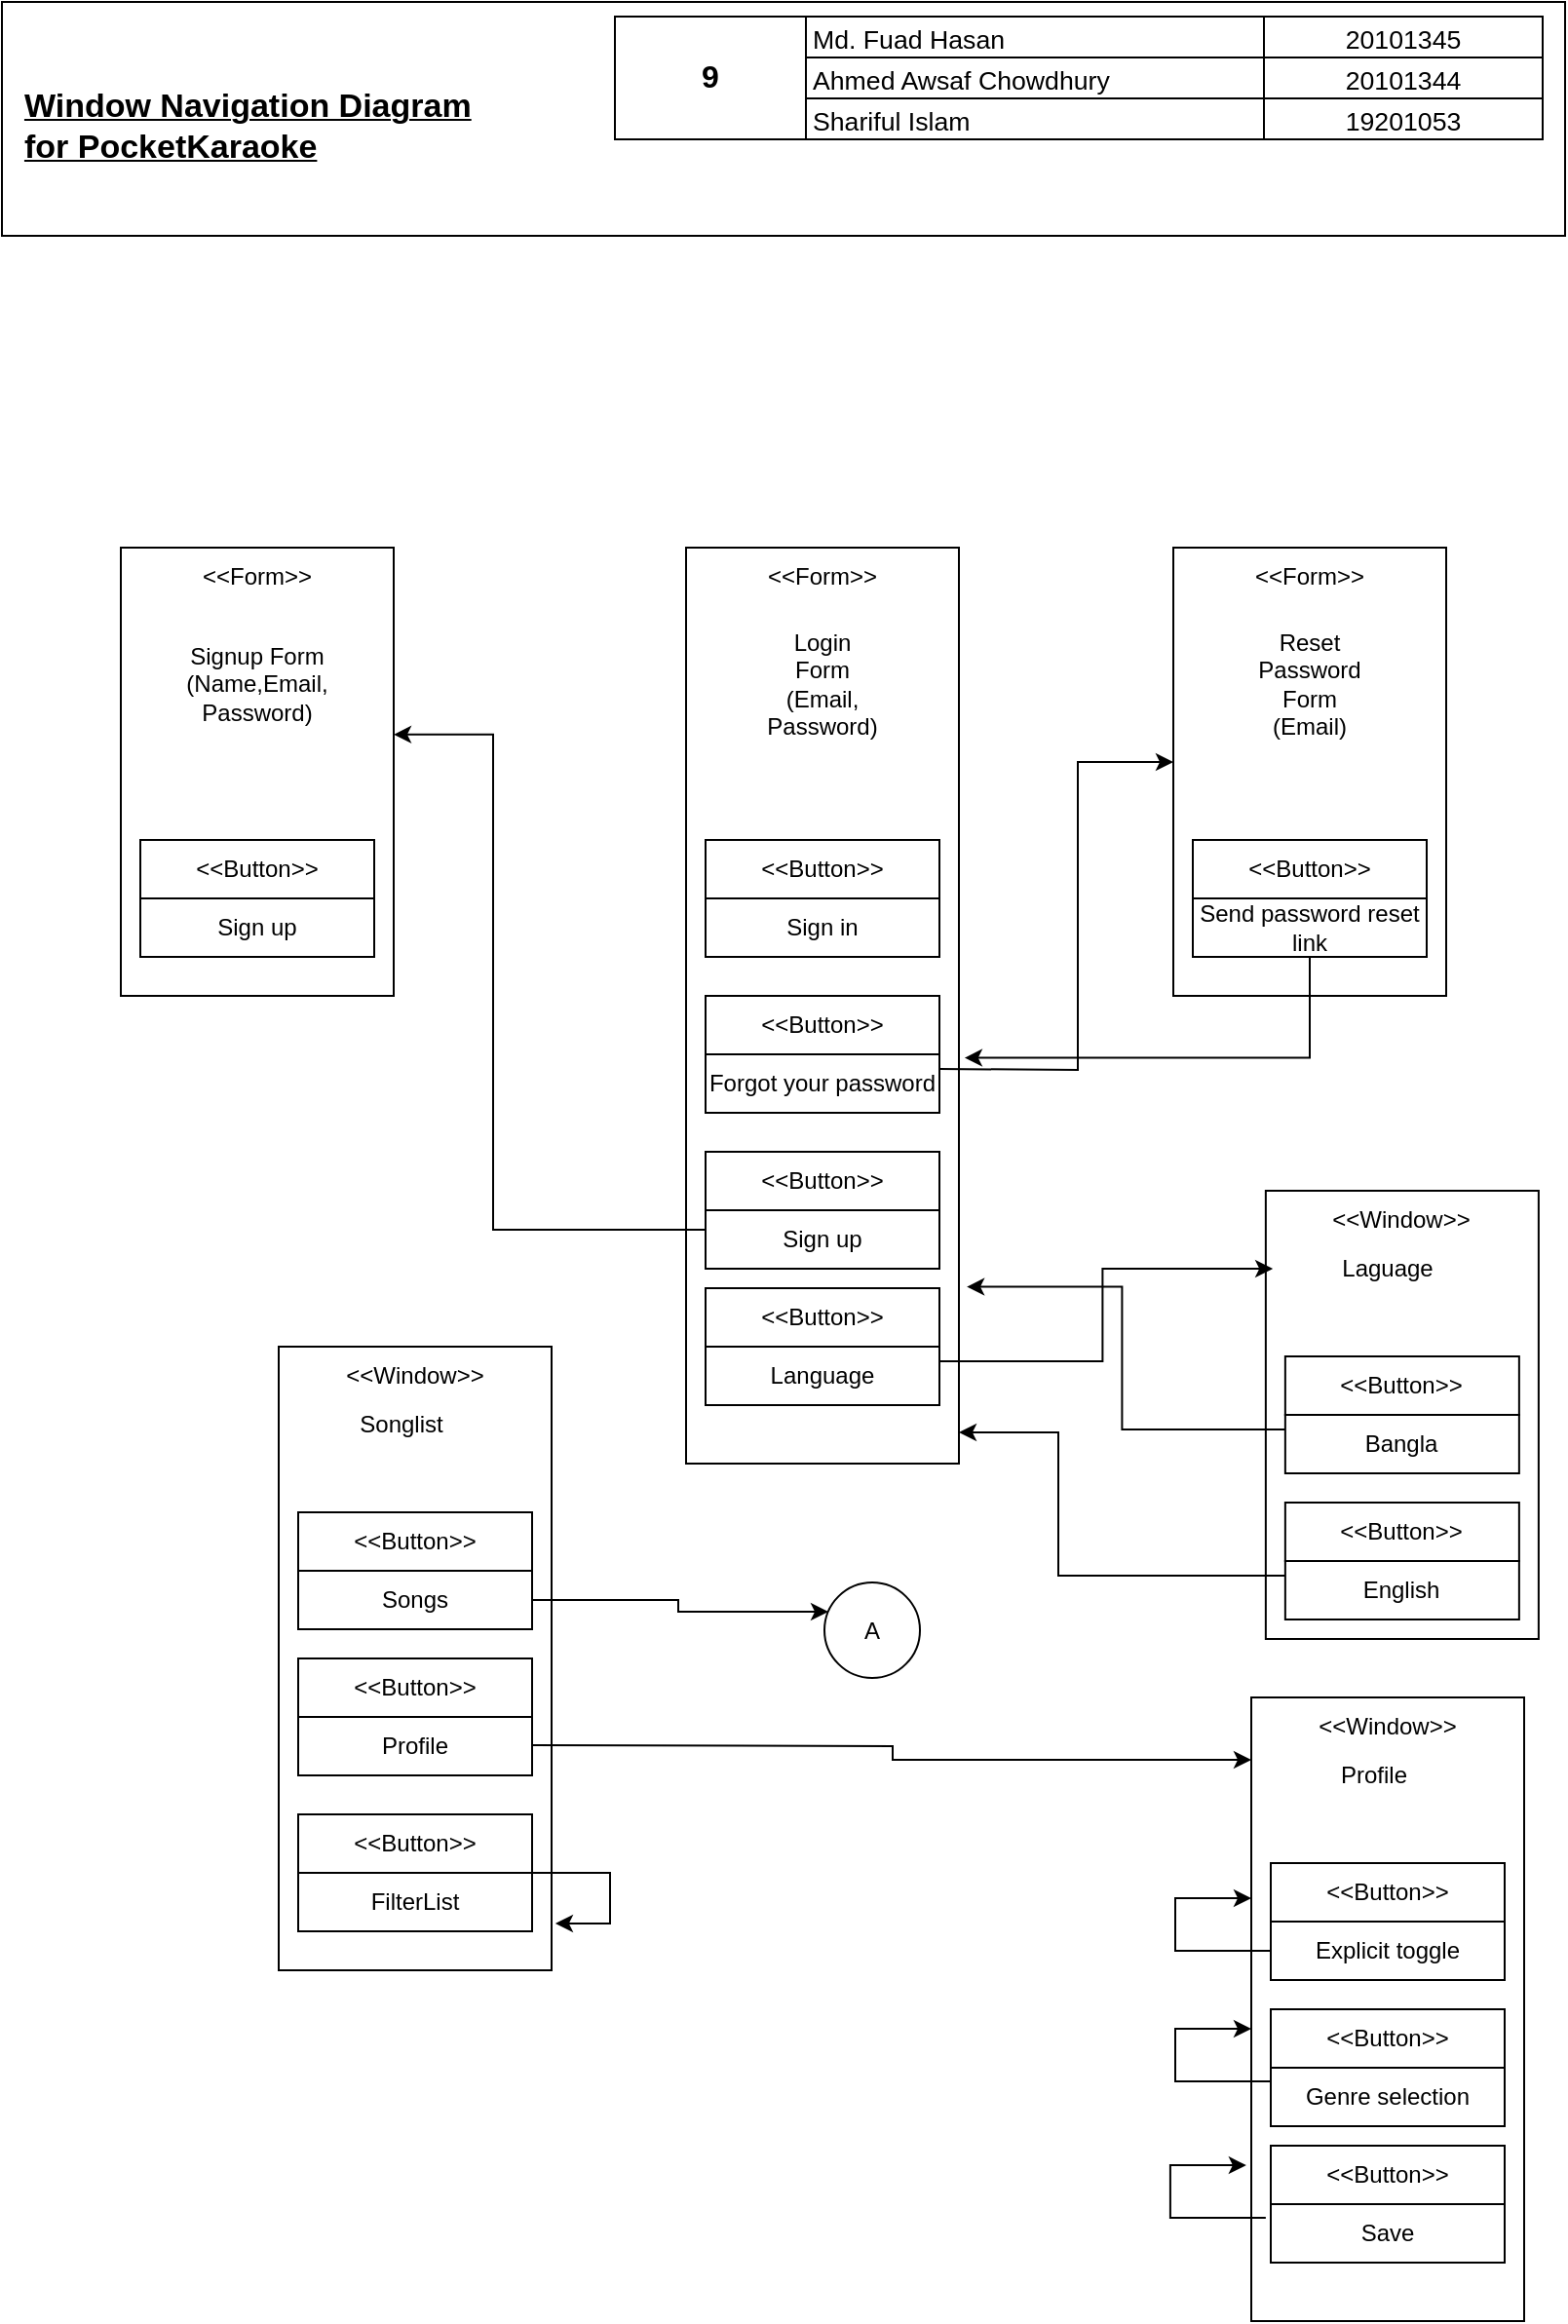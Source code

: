 <mxfile version="17.4.5" type="github">
  <diagram id="owH88kbiLFVOIeeBzZcx" name="Page-1">
    <mxGraphModel dx="868" dy="482" grid="1" gridSize="10" guides="1" tooltips="1" connect="1" arrows="1" fold="1" page="1" pageScale="1" pageWidth="850" pageHeight="1100" math="0" shadow="0">
      <root>
        <mxCell id="0" />
        <mxCell id="1" parent="0" />
        <mxCell id="UJMOczX7DfV2FB-4b8eR-1" value="&lt;div align=&quot;left&quot;&gt;&lt;u&gt;&lt;b&gt;&lt;font style=&quot;font-size: 17px&quot;&gt;&lt;br&gt;&lt;/font&gt;&lt;/b&gt;&lt;/u&gt;&lt;/div&gt;&lt;div align=&quot;left&quot;&gt;&lt;u&gt;&lt;b&gt;&lt;font style=&quot;font-size: 17px&quot;&gt;&lt;br&gt;&lt;/font&gt;&lt;/b&gt;&lt;/u&gt;&lt;/div&gt;&lt;div align=&quot;left&quot;&gt;&lt;u&gt;&lt;b&gt;&lt;font style=&quot;font-size: 17px&quot;&gt;&lt;/font&gt;&lt;/b&gt;&lt;/u&gt;&lt;b&gt;&lt;font style=&quot;font-size: 17px&quot;&gt;&lt;span style=&quot;white-space: pre&quot;&gt;&lt;span style=&quot;white-space: pre&quot;&gt; &lt;/span&gt; &lt;/span&gt;&lt;/font&gt;&lt;/b&gt;&lt;u&gt;&lt;b&gt;&lt;font style=&quot;font-size: 17px&quot;&gt;Window Navigation Diagram&lt;/font&gt;&lt;/b&gt;&lt;/u&gt;&lt;/div&gt;&lt;div align=&quot;left&quot;&gt;&lt;u&gt;&lt;b&gt;&lt;font style=&quot;font-size: 17px&quot;&gt;&lt;/font&gt;&lt;/b&gt;&lt;/u&gt;&lt;b&gt;&lt;font style=&quot;font-size: 17px&quot;&gt;&lt;span style=&quot;white-space: pre&quot;&gt;&lt;span style=&quot;white-space: pre&quot;&gt; &lt;/span&gt; &lt;/span&gt;&lt;/font&gt;&lt;/b&gt;&lt;u&gt;&lt;b&gt;&lt;font style=&quot;font-size: 17px&quot;&gt;for PocketKaraoke&lt;/font&gt;&lt;/b&gt;&lt;/u&gt;&lt;/div&gt;&lt;div align=&quot;left&quot;&gt;&lt;br&gt;&lt;/div&gt;&lt;div align=&quot;left&quot;&gt;&lt;br&gt;&lt;/div&gt;&lt;div align=&quot;left&quot;&gt;&lt;br&gt;&lt;/div&gt;" style="rounded=0;whiteSpace=wrap;html=1;fontSize=9;fillColor=none;align=left;" parent="1" vertex="1">
          <mxGeometry x="8" y="10" width="802" height="120" as="geometry" />
        </mxCell>
        <mxCell id="UJMOczX7DfV2FB-4b8eR-2" value="&lt;table dir=&quot;ltr&quot; style=&quot;table-layout: fixed ; font-size: 10pt ; font-family: &amp;quot;arial&amp;quot; ; width: 0px ; border-collapse: collapse ; border: none&quot; cellspacing=&quot;0&quot; cellpadding=&quot;0&quot; border=&quot;1&quot;&gt;&lt;colgroup&gt;&lt;col width=&quot;98&quot;&gt;&lt;col width=&quot;235&quot;&gt;&lt;col width=&quot;143&quot;&gt;&lt;/colgroup&gt;&lt;tbody&gt;&lt;tr style=&quot;height: 21px&quot;&gt;&lt;td style=&quot;border-color: rgb(0, 0, 0); border-style: solid; border-width: 1px; overflow: hidden; padding: 0px 3px; vertical-align: middle; font-size: 12pt; font-weight: bold; overflow-wrap: break-word; text-align: center;&quot; rowspan=&quot;3&quot; colspan=&quot;1&quot;&gt;&lt;span&gt;&lt;div style=&quot;max-height: 63px&quot;&gt;9&lt;/div&gt;&lt;/span&gt;&lt;/td&gt;&lt;td style=&quot;border-top: 1px solid rgb(0, 0, 0); border-right: 1px solid rgb(0, 0, 0); border-bottom: 1px solid rgb(0, 0, 0); overflow: hidden; padding: 0px 3px; vertical-align: bottom; overflow-wrap: break-word;&quot;&gt;Md. Fuad Hasan&lt;/td&gt;&lt;td style=&quot;border-top: 1px solid rgb(0, 0, 0); border-right: 1px solid rgb(0, 0, 0); border-bottom: 1px solid rgb(0, 0, 0); overflow: hidden; padding: 0px 3px; vertical-align: bottom; overflow-wrap: break-word; text-align: center;&quot;&gt;20101345&lt;/td&gt;&lt;/tr&gt;&lt;tr style=&quot;height: 21px&quot;&gt;&lt;td style=&quot;border-right: 1px solid rgb(0, 0, 0); border-bottom: 1px solid rgb(0, 0, 0); overflow: hidden; padding: 0px 3px; vertical-align: bottom; overflow-wrap: break-word;&quot;&gt;Ahmed Awsaf Chowdhury&lt;/td&gt;&lt;td style=&quot;border-right: 1px solid rgb(0, 0, 0); border-bottom: 1px solid rgb(0, 0, 0); overflow: hidden; padding: 0px 3px; vertical-align: bottom; overflow-wrap: break-word; text-align: center;&quot;&gt;20101344&lt;/td&gt;&lt;/tr&gt;&lt;tr style=&quot;height: 21px&quot;&gt;&lt;td style=&quot;border-right: 1px solid rgb(0, 0, 0); border-bottom: 1px solid rgb(0, 0, 0); overflow: hidden; padding: 0px 3px; vertical-align: bottom; overflow-wrap: break-word;&quot;&gt;Shariful Islam&lt;/td&gt;&lt;td style=&quot;border-right: 1px solid rgb(0, 0, 0); border-bottom: 1px solid rgb(0, 0, 0); overflow: hidden; padding: 0px 3px; vertical-align: bottom; overflow-wrap: break-word; text-align: center;&quot;&gt;19201053&lt;/td&gt;&lt;/tr&gt;&lt;/tbody&gt;&lt;/table&gt;" style="text;whiteSpace=wrap;html=1;" parent="1" vertex="1">
          <mxGeometry x="320.0" y="10" width="476.43" height="80" as="geometry" />
        </mxCell>
        <mxCell id="ohhDE87T0RinIK9Tm88y-26" value="" style="rounded=0;whiteSpace=wrap;html=1;" vertex="1" parent="1">
          <mxGeometry x="359" y="290" width="140" height="470" as="geometry" />
        </mxCell>
        <mxCell id="ohhDE87T0RinIK9Tm88y-25" style="edgeStyle=orthogonalEdgeStyle;rounded=0;orthogonalLoop=1;jettySize=auto;html=1;exitX=0;exitY=0.25;exitDx=0;exitDy=0;entryX=1;entryY=0.417;entryDx=0;entryDy=0;entryPerimeter=0;" edge="1" parent="1" source="ohhDE87T0RinIK9Tm88y-34" target="ohhDE87T0RinIK9Tm88y-35">
          <mxGeometry relative="1" as="geometry">
            <Array as="points">
              <mxPoint x="369" y="640" />
              <mxPoint x="260" y="640" />
              <mxPoint x="260" y="386" />
            </Array>
          </mxGeometry>
        </mxCell>
        <mxCell id="ohhDE87T0RinIK9Tm88y-27" value="&amp;lt;&amp;lt;Form&amp;gt;&amp;gt;" style="text;html=1;strokeColor=none;fillColor=none;align=center;verticalAlign=middle;whiteSpace=wrap;rounded=0;" vertex="1" parent="1">
          <mxGeometry x="399" y="290" width="60" height="30" as="geometry" />
        </mxCell>
        <mxCell id="ohhDE87T0RinIK9Tm88y-28" value="&amp;lt;&amp;lt;Button&amp;gt;&amp;gt;" style="rounded=0;whiteSpace=wrap;html=1;" vertex="1" parent="1">
          <mxGeometry x="369" y="440" width="120" height="30" as="geometry" />
        </mxCell>
        <mxCell id="ohhDE87T0RinIK9Tm88y-29" value="Sign in" style="rounded=0;whiteSpace=wrap;html=1;" vertex="1" parent="1">
          <mxGeometry x="369" y="470" width="120" height="30" as="geometry" />
        </mxCell>
        <mxCell id="ohhDE87T0RinIK9Tm88y-30" value="&amp;lt;&amp;lt;Button&amp;gt;&amp;gt;" style="rounded=0;whiteSpace=wrap;html=1;" vertex="1" parent="1">
          <mxGeometry x="369" y="520" width="120" height="30" as="geometry" />
        </mxCell>
        <mxCell id="ohhDE87T0RinIK9Tm88y-31" value="Forgot your password" style="rounded=0;whiteSpace=wrap;html=1;" vertex="1" parent="1">
          <mxGeometry x="369" y="550" width="120" height="30" as="geometry" />
        </mxCell>
        <mxCell id="ohhDE87T0RinIK9Tm88y-32" value="&lt;div&gt;Login Form&lt;/div&gt;&lt;div&gt;(Email, Password)&lt;br&gt;&lt;/div&gt;" style="text;html=1;strokeColor=none;fillColor=none;align=center;verticalAlign=middle;whiteSpace=wrap;rounded=0;" vertex="1" parent="1">
          <mxGeometry x="399" y="330" width="60" height="60" as="geometry" />
        </mxCell>
        <mxCell id="ohhDE87T0RinIK9Tm88y-33" value="&amp;lt;&amp;lt;Button&amp;gt;&amp;gt;" style="rounded=0;whiteSpace=wrap;html=1;" vertex="1" parent="1">
          <mxGeometry x="369" y="600" width="120" height="30" as="geometry" />
        </mxCell>
        <mxCell id="ohhDE87T0RinIK9Tm88y-34" value="Sign up" style="rounded=0;whiteSpace=wrap;html=1;" vertex="1" parent="1">
          <mxGeometry x="369" y="630" width="120" height="30" as="geometry" />
        </mxCell>
        <mxCell id="ohhDE87T0RinIK9Tm88y-35" value="" style="rounded=0;whiteSpace=wrap;html=1;" vertex="1" parent="1">
          <mxGeometry x="69" y="290" width="140" height="230" as="geometry" />
        </mxCell>
        <mxCell id="ohhDE87T0RinIK9Tm88y-36" value="&amp;lt;&amp;lt;Form&amp;gt;&amp;gt;" style="text;html=1;strokeColor=none;fillColor=none;align=center;verticalAlign=middle;whiteSpace=wrap;rounded=0;" vertex="1" parent="1">
          <mxGeometry x="109" y="290" width="60" height="30" as="geometry" />
        </mxCell>
        <mxCell id="ohhDE87T0RinIK9Tm88y-37" value="&amp;lt;&amp;lt;Button&amp;gt;&amp;gt;" style="rounded=0;whiteSpace=wrap;html=1;" vertex="1" parent="1">
          <mxGeometry x="79" y="440" width="120" height="30" as="geometry" />
        </mxCell>
        <mxCell id="ohhDE87T0RinIK9Tm88y-38" value="Sign up" style="rounded=0;whiteSpace=wrap;html=1;" vertex="1" parent="1">
          <mxGeometry x="79" y="470" width="120" height="30" as="geometry" />
        </mxCell>
        <mxCell id="ohhDE87T0RinIK9Tm88y-39" value="&lt;div&gt;Signup Form&lt;/div&gt;&lt;div&gt;(Name,Email, Password)&lt;br&gt;&lt;/div&gt;" style="text;html=1;strokeColor=none;fillColor=none;align=center;verticalAlign=middle;whiteSpace=wrap;rounded=0;" vertex="1" parent="1">
          <mxGeometry x="109" y="330" width="60" height="60" as="geometry" />
        </mxCell>
        <mxCell id="ohhDE87T0RinIK9Tm88y-43" value="" style="rounded=0;whiteSpace=wrap;html=1;" vertex="1" parent="1">
          <mxGeometry x="609" y="290" width="140" height="230" as="geometry" />
        </mxCell>
        <mxCell id="ohhDE87T0RinIK9Tm88y-44" value="&amp;lt;&amp;lt;Form&amp;gt;&amp;gt;" style="text;html=1;strokeColor=none;fillColor=none;align=center;verticalAlign=middle;whiteSpace=wrap;rounded=0;" vertex="1" parent="1">
          <mxGeometry x="649" y="290" width="60" height="30" as="geometry" />
        </mxCell>
        <mxCell id="ohhDE87T0RinIK9Tm88y-45" value="&amp;lt;&amp;lt;Button&amp;gt;&amp;gt;" style="rounded=0;whiteSpace=wrap;html=1;" vertex="1" parent="1">
          <mxGeometry x="619" y="440" width="120" height="30" as="geometry" />
        </mxCell>
        <mxCell id="ohhDE87T0RinIK9Tm88y-46" value="Send password reset link" style="rounded=0;whiteSpace=wrap;html=1;" vertex="1" parent="1">
          <mxGeometry x="619" y="470" width="120" height="30" as="geometry" />
        </mxCell>
        <mxCell id="ohhDE87T0RinIK9Tm88y-47" value="&lt;div&gt;Reset Password Form&lt;/div&gt;&lt;div&gt;(Email)&lt;br&gt;&lt;/div&gt;" style="text;html=1;strokeColor=none;fillColor=none;align=center;verticalAlign=middle;whiteSpace=wrap;rounded=0;" vertex="1" parent="1">
          <mxGeometry x="649" y="330" width="60" height="60" as="geometry" />
        </mxCell>
        <mxCell id="ohhDE87T0RinIK9Tm88y-48" value="" style="endArrow=classic;html=1;rounded=0;exitX=1;exitY=0.25;exitDx=0;exitDy=0;" edge="1" parent="1" source="ohhDE87T0RinIK9Tm88y-31">
          <mxGeometry width="50" height="50" relative="1" as="geometry">
            <mxPoint x="490" y="480" as="sourcePoint" />
            <mxPoint x="609" y="400" as="targetPoint" />
            <Array as="points">
              <mxPoint x="560" y="558" />
              <mxPoint x="560" y="400" />
            </Array>
          </mxGeometry>
        </mxCell>
        <mxCell id="ohhDE87T0RinIK9Tm88y-49" value="&amp;lt;&amp;lt;Button&amp;gt;&amp;gt;" style="rounded=0;whiteSpace=wrap;html=1;" vertex="1" parent="1">
          <mxGeometry x="369" y="670" width="120" height="30" as="geometry" />
        </mxCell>
        <mxCell id="ohhDE87T0RinIK9Tm88y-50" value="Language" style="rounded=0;whiteSpace=wrap;html=1;" vertex="1" parent="1">
          <mxGeometry x="369" y="700" width="120" height="30" as="geometry" />
        </mxCell>
        <mxCell id="ohhDE87T0RinIK9Tm88y-42" style="edgeStyle=orthogonalEdgeStyle;rounded=0;orthogonalLoop=1;jettySize=auto;html=1;exitX=0.5;exitY=1;exitDx=0;exitDy=0;entryX=1.021;entryY=0.557;entryDx=0;entryDy=0;entryPerimeter=0;" edge="1" parent="1" source="ohhDE87T0RinIK9Tm88y-46" target="ohhDE87T0RinIK9Tm88y-26">
          <mxGeometry relative="1" as="geometry" />
        </mxCell>
        <mxCell id="ohhDE87T0RinIK9Tm88y-53" value="" style="rounded=0;whiteSpace=wrap;html=1;" vertex="1" parent="1">
          <mxGeometry x="656.43" y="620" width="140" height="230" as="geometry" />
        </mxCell>
        <mxCell id="ohhDE87T0RinIK9Tm88y-54" value="&amp;lt;&amp;lt;Window&amp;gt;&amp;gt;" style="text;html=1;strokeColor=none;fillColor=none;align=center;verticalAlign=middle;whiteSpace=wrap;rounded=0;" vertex="1" parent="1">
          <mxGeometry x="696.43" y="620" width="60" height="30" as="geometry" />
        </mxCell>
        <mxCell id="ohhDE87T0RinIK9Tm88y-55" value="&amp;lt;&amp;lt;Button&amp;gt;&amp;gt;" style="rounded=0;whiteSpace=wrap;html=1;" vertex="1" parent="1">
          <mxGeometry x="666.43" y="705" width="120" height="30" as="geometry" />
        </mxCell>
        <mxCell id="ohhDE87T0RinIK9Tm88y-56" value="Bangla" style="rounded=0;whiteSpace=wrap;html=1;" vertex="1" parent="1">
          <mxGeometry x="666.43" y="735" width="120" height="30" as="geometry" />
        </mxCell>
        <mxCell id="ohhDE87T0RinIK9Tm88y-57" value="&lt;div&gt;Laguage&lt;/div&gt;" style="text;html=1;strokeColor=none;fillColor=none;align=center;verticalAlign=middle;whiteSpace=wrap;rounded=0;" vertex="1" parent="1">
          <mxGeometry x="689" y="630" width="60" height="60" as="geometry" />
        </mxCell>
        <mxCell id="ohhDE87T0RinIK9Tm88y-58" style="edgeStyle=orthogonalEdgeStyle;rounded=0;orthogonalLoop=1;jettySize=auto;html=1;exitX=1;exitY=0.25;exitDx=0;exitDy=0;entryX=0.026;entryY=0.174;entryDx=0;entryDy=0;entryPerimeter=0;" edge="1" parent="1" source="ohhDE87T0RinIK9Tm88y-50" target="ohhDE87T0RinIK9Tm88y-53">
          <mxGeometry relative="1" as="geometry">
            <mxPoint x="689" y="510" as="sourcePoint" />
            <mxPoint x="511.94" y="600.78" as="targetPoint" />
          </mxGeometry>
        </mxCell>
        <mxCell id="ohhDE87T0RinIK9Tm88y-59" value="&amp;lt;&amp;lt;Button&amp;gt;&amp;gt;" style="rounded=0;whiteSpace=wrap;html=1;" vertex="1" parent="1">
          <mxGeometry x="666.43" y="780" width="120" height="30" as="geometry" />
        </mxCell>
        <mxCell id="ohhDE87T0RinIK9Tm88y-60" value="English" style="rounded=0;whiteSpace=wrap;html=1;" vertex="1" parent="1">
          <mxGeometry x="666.43" y="810" width="120" height="30" as="geometry" />
        </mxCell>
        <mxCell id="ohhDE87T0RinIK9Tm88y-61" style="edgeStyle=orthogonalEdgeStyle;rounded=0;orthogonalLoop=1;jettySize=auto;html=1;exitX=0;exitY=0.25;exitDx=0;exitDy=0;entryX=1.029;entryY=0.807;entryDx=0;entryDy=0;entryPerimeter=0;" edge="1" parent="1" source="ohhDE87T0RinIK9Tm88y-56" target="ohhDE87T0RinIK9Tm88y-26">
          <mxGeometry relative="1" as="geometry">
            <mxPoint x="550" y="867.48" as="sourcePoint" />
            <mxPoint x="721.07" y="820" as="targetPoint" />
          </mxGeometry>
        </mxCell>
        <mxCell id="ohhDE87T0RinIK9Tm88y-62" style="edgeStyle=orthogonalEdgeStyle;rounded=0;orthogonalLoop=1;jettySize=auto;html=1;exitX=0;exitY=0.25;exitDx=0;exitDy=0;" edge="1" parent="1" source="ohhDE87T0RinIK9Tm88y-60">
          <mxGeometry relative="1" as="geometry">
            <mxPoint x="676.43" y="752.5" as="sourcePoint" />
            <mxPoint x="499" y="744" as="targetPoint" />
            <Array as="points">
              <mxPoint x="550" y="818" />
              <mxPoint x="550" y="744" />
            </Array>
          </mxGeometry>
        </mxCell>
        <mxCell id="ohhDE87T0RinIK9Tm88y-63" value="" style="rounded=0;whiteSpace=wrap;html=1;" vertex="1" parent="1">
          <mxGeometry x="150" y="700" width="140" height="320" as="geometry" />
        </mxCell>
        <mxCell id="ohhDE87T0RinIK9Tm88y-64" value="&amp;lt;&amp;lt;Window&amp;gt;&amp;gt;" style="text;html=1;strokeColor=none;fillColor=none;align=center;verticalAlign=middle;whiteSpace=wrap;rounded=0;" vertex="1" parent="1">
          <mxGeometry x="190" y="700" width="60" height="30" as="geometry" />
        </mxCell>
        <mxCell id="ohhDE87T0RinIK9Tm88y-65" value="&amp;lt;&amp;lt;Button&amp;gt;&amp;gt;" style="rounded=0;whiteSpace=wrap;html=1;" vertex="1" parent="1">
          <mxGeometry x="160" y="785" width="120" height="30" as="geometry" />
        </mxCell>
        <mxCell id="ohhDE87T0RinIK9Tm88y-66" value="Songs" style="rounded=0;whiteSpace=wrap;html=1;" vertex="1" parent="1">
          <mxGeometry x="160" y="815" width="120" height="30" as="geometry" />
        </mxCell>
        <mxCell id="ohhDE87T0RinIK9Tm88y-67" value="&lt;div&gt;Songlist&lt;/div&gt;" style="text;html=1;strokeColor=none;fillColor=none;align=center;verticalAlign=middle;whiteSpace=wrap;rounded=0;" vertex="1" parent="1">
          <mxGeometry x="182.57" y="710" width="60" height="60" as="geometry" />
        </mxCell>
        <mxCell id="ohhDE87T0RinIK9Tm88y-68" value="&amp;lt;&amp;lt;Button&amp;gt;&amp;gt;" style="rounded=0;whiteSpace=wrap;html=1;" vertex="1" parent="1">
          <mxGeometry x="160" y="860" width="120" height="30" as="geometry" />
        </mxCell>
        <mxCell id="ohhDE87T0RinIK9Tm88y-69" value="Profile" style="rounded=0;whiteSpace=wrap;html=1;" vertex="1" parent="1">
          <mxGeometry x="160" y="890" width="120" height="30" as="geometry" />
        </mxCell>
        <mxCell id="ohhDE87T0RinIK9Tm88y-70" value="&amp;lt;&amp;lt;Button&amp;gt;&amp;gt;" style="rounded=0;whiteSpace=wrap;html=1;" vertex="1" parent="1">
          <mxGeometry x="160" y="940" width="120" height="30" as="geometry" />
        </mxCell>
        <mxCell id="ohhDE87T0RinIK9Tm88y-71" value="FilterList" style="rounded=0;whiteSpace=wrap;html=1;" vertex="1" parent="1">
          <mxGeometry x="160" y="970" width="120" height="30" as="geometry" />
        </mxCell>
        <mxCell id="ohhDE87T0RinIK9Tm88y-72" style="edgeStyle=orthogonalEdgeStyle;rounded=0;orthogonalLoop=1;jettySize=auto;html=1;exitX=1;exitY=0;exitDx=0;exitDy=0;entryX=1.014;entryY=0.925;entryDx=0;entryDy=0;entryPerimeter=0;" edge="1" parent="1" source="ohhDE87T0RinIK9Tm88y-71" target="ohhDE87T0RinIK9Tm88y-63">
          <mxGeometry relative="1" as="geometry">
            <mxPoint x="676.43" y="827.5" as="sourcePoint" />
            <mxPoint x="400" y="970" as="targetPoint" />
            <Array as="points">
              <mxPoint x="320" y="970" />
              <mxPoint x="320" y="996" />
            </Array>
          </mxGeometry>
        </mxCell>
        <mxCell id="ohhDE87T0RinIK9Tm88y-73" style="edgeStyle=orthogonalEdgeStyle;rounded=0;orthogonalLoop=1;jettySize=auto;html=1;exitX=1;exitY=0.5;exitDx=0;exitDy=0;entryX=0.041;entryY=0.306;entryDx=0;entryDy=0;entryPerimeter=0;" edge="1" parent="1" source="ohhDE87T0RinIK9Tm88y-66" target="ohhDE87T0RinIK9Tm88y-74">
          <mxGeometry relative="1" as="geometry">
            <mxPoint x="510" y="894" as="sourcePoint" />
            <mxPoint x="480" y="840" as="targetPoint" />
          </mxGeometry>
        </mxCell>
        <mxCell id="ohhDE87T0RinIK9Tm88y-74" value="A" style="ellipse;whiteSpace=wrap;html=1;aspect=fixed;" vertex="1" parent="1">
          <mxGeometry x="430" y="821" width="49" height="49" as="geometry" />
        </mxCell>
        <mxCell id="ohhDE87T0RinIK9Tm88y-75" style="edgeStyle=orthogonalEdgeStyle;rounded=0;orthogonalLoop=1;jettySize=auto;html=1;exitX=1;exitY=0;exitDx=0;exitDy=0;entryX=0;entryY=0.1;entryDx=0;entryDy=0;entryPerimeter=0;" edge="1" parent="1" target="ohhDE87T0RinIK9Tm88y-76">
          <mxGeometry relative="1" as="geometry">
            <mxPoint x="280" y="904.5" as="sourcePoint" />
            <mxPoint x="400" y="904.5" as="targetPoint" />
          </mxGeometry>
        </mxCell>
        <mxCell id="ohhDE87T0RinIK9Tm88y-76" value="" style="rounded=0;whiteSpace=wrap;html=1;" vertex="1" parent="1">
          <mxGeometry x="649" y="880" width="140" height="320" as="geometry" />
        </mxCell>
        <mxCell id="ohhDE87T0RinIK9Tm88y-77" value="&amp;lt;&amp;lt;Window&amp;gt;&amp;gt;" style="text;html=1;strokeColor=none;fillColor=none;align=center;verticalAlign=middle;whiteSpace=wrap;rounded=0;" vertex="1" parent="1">
          <mxGeometry x="689" y="880" width="60" height="30" as="geometry" />
        </mxCell>
        <mxCell id="ohhDE87T0RinIK9Tm88y-78" value="&amp;lt;&amp;lt;Button&amp;gt;&amp;gt;" style="rounded=0;whiteSpace=wrap;html=1;" vertex="1" parent="1">
          <mxGeometry x="659" y="965" width="120" height="30" as="geometry" />
        </mxCell>
        <mxCell id="ohhDE87T0RinIK9Tm88y-79" value="Explicit toggle" style="rounded=0;whiteSpace=wrap;html=1;" vertex="1" parent="1">
          <mxGeometry x="659" y="995" width="120" height="30" as="geometry" />
        </mxCell>
        <mxCell id="ohhDE87T0RinIK9Tm88y-80" value="&lt;div&gt;Profile&lt;/div&gt;" style="text;html=1;strokeColor=none;fillColor=none;align=center;verticalAlign=middle;whiteSpace=wrap;rounded=0;" vertex="1" parent="1">
          <mxGeometry x="681.57" y="890" width="60" height="60" as="geometry" />
        </mxCell>
        <mxCell id="ohhDE87T0RinIK9Tm88y-81" value="&amp;lt;&amp;lt;Button&amp;gt;&amp;gt;" style="rounded=0;whiteSpace=wrap;html=1;" vertex="1" parent="1">
          <mxGeometry x="659" y="1040" width="120" height="30" as="geometry" />
        </mxCell>
        <mxCell id="ohhDE87T0RinIK9Tm88y-82" value="Genre selection" style="rounded=0;whiteSpace=wrap;html=1;" vertex="1" parent="1">
          <mxGeometry x="659" y="1070" width="120" height="30" as="geometry" />
        </mxCell>
        <mxCell id="ohhDE87T0RinIK9Tm88y-83" value="&amp;lt;&amp;lt;Button&amp;gt;&amp;gt;" style="rounded=0;whiteSpace=wrap;html=1;" vertex="1" parent="1">
          <mxGeometry x="659" y="1110" width="120" height="30" as="geometry" />
        </mxCell>
        <mxCell id="ohhDE87T0RinIK9Tm88y-84" value="Save" style="rounded=0;whiteSpace=wrap;html=1;" vertex="1" parent="1">
          <mxGeometry x="659" y="1140" width="120" height="30" as="geometry" />
        </mxCell>
        <mxCell id="ohhDE87T0RinIK9Tm88y-85" style="edgeStyle=orthogonalEdgeStyle;rounded=0;orthogonalLoop=1;jettySize=auto;html=1;exitX=0;exitY=0.5;exitDx=0;exitDy=0;entryX=0;entryY=0.322;entryDx=0;entryDy=0;entryPerimeter=0;" edge="1" parent="1" source="ohhDE87T0RinIK9Tm88y-79" target="ohhDE87T0RinIK9Tm88y-76">
          <mxGeometry relative="1" as="geometry">
            <mxPoint x="290" y="914.5" as="sourcePoint" />
            <mxPoint x="659" y="922" as="targetPoint" />
            <Array as="points">
              <mxPoint x="610" y="1010" />
              <mxPoint x="610" y="983" />
            </Array>
          </mxGeometry>
        </mxCell>
        <mxCell id="ohhDE87T0RinIK9Tm88y-86" style="edgeStyle=orthogonalEdgeStyle;rounded=0;orthogonalLoop=1;jettySize=auto;html=1;exitX=0;exitY=0.5;exitDx=0;exitDy=0;entryX=0;entryY=0.322;entryDx=0;entryDy=0;entryPerimeter=0;" edge="1" parent="1">
          <mxGeometry relative="1" as="geometry">
            <mxPoint x="659" y="1077" as="sourcePoint" />
            <mxPoint x="649" y="1050.04" as="targetPoint" />
            <Array as="points">
              <mxPoint x="610" y="1077" />
              <mxPoint x="610" y="1050" />
            </Array>
          </mxGeometry>
        </mxCell>
        <mxCell id="ohhDE87T0RinIK9Tm88y-87" style="edgeStyle=orthogonalEdgeStyle;rounded=0;orthogonalLoop=1;jettySize=auto;html=1;exitX=0;exitY=0.5;exitDx=0;exitDy=0;entryX=0;entryY=0.322;entryDx=0;entryDy=0;entryPerimeter=0;" edge="1" parent="1">
          <mxGeometry relative="1" as="geometry">
            <mxPoint x="656.43" y="1147" as="sourcePoint" />
            <mxPoint x="646.43" y="1120.04" as="targetPoint" />
            <Array as="points">
              <mxPoint x="607.43" y="1147" />
              <mxPoint x="607.43" y="1120" />
            </Array>
          </mxGeometry>
        </mxCell>
      </root>
    </mxGraphModel>
  </diagram>
</mxfile>
